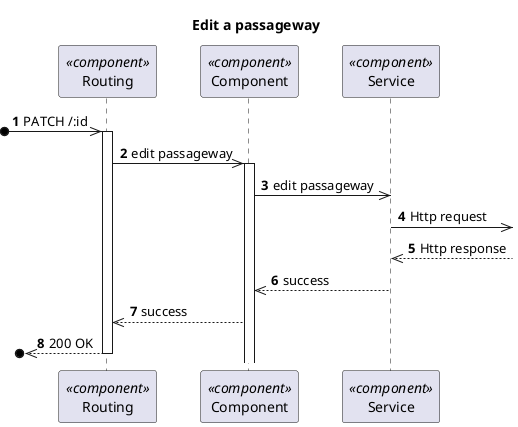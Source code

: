 @startuml Process View - Level 3 - Edit a passageway

autonumber
skinparam packageStyle rect

title Edit a passageway

participant "Routing" as routing <<component>>
participant "Component" as comp <<component>>
participant "Service" as service <<component>>


?o->> routing : PATCH /:id
activate routing
routing ->> comp : edit passageway

activate comp
comp ->> service : edit passageway

service ->> : Http request
service <<-- : Http response

service -->> comp : success
deactivate service

comp -->> routing : success

?o<<-- routing : 200 OK
deactivate routing

@enduml